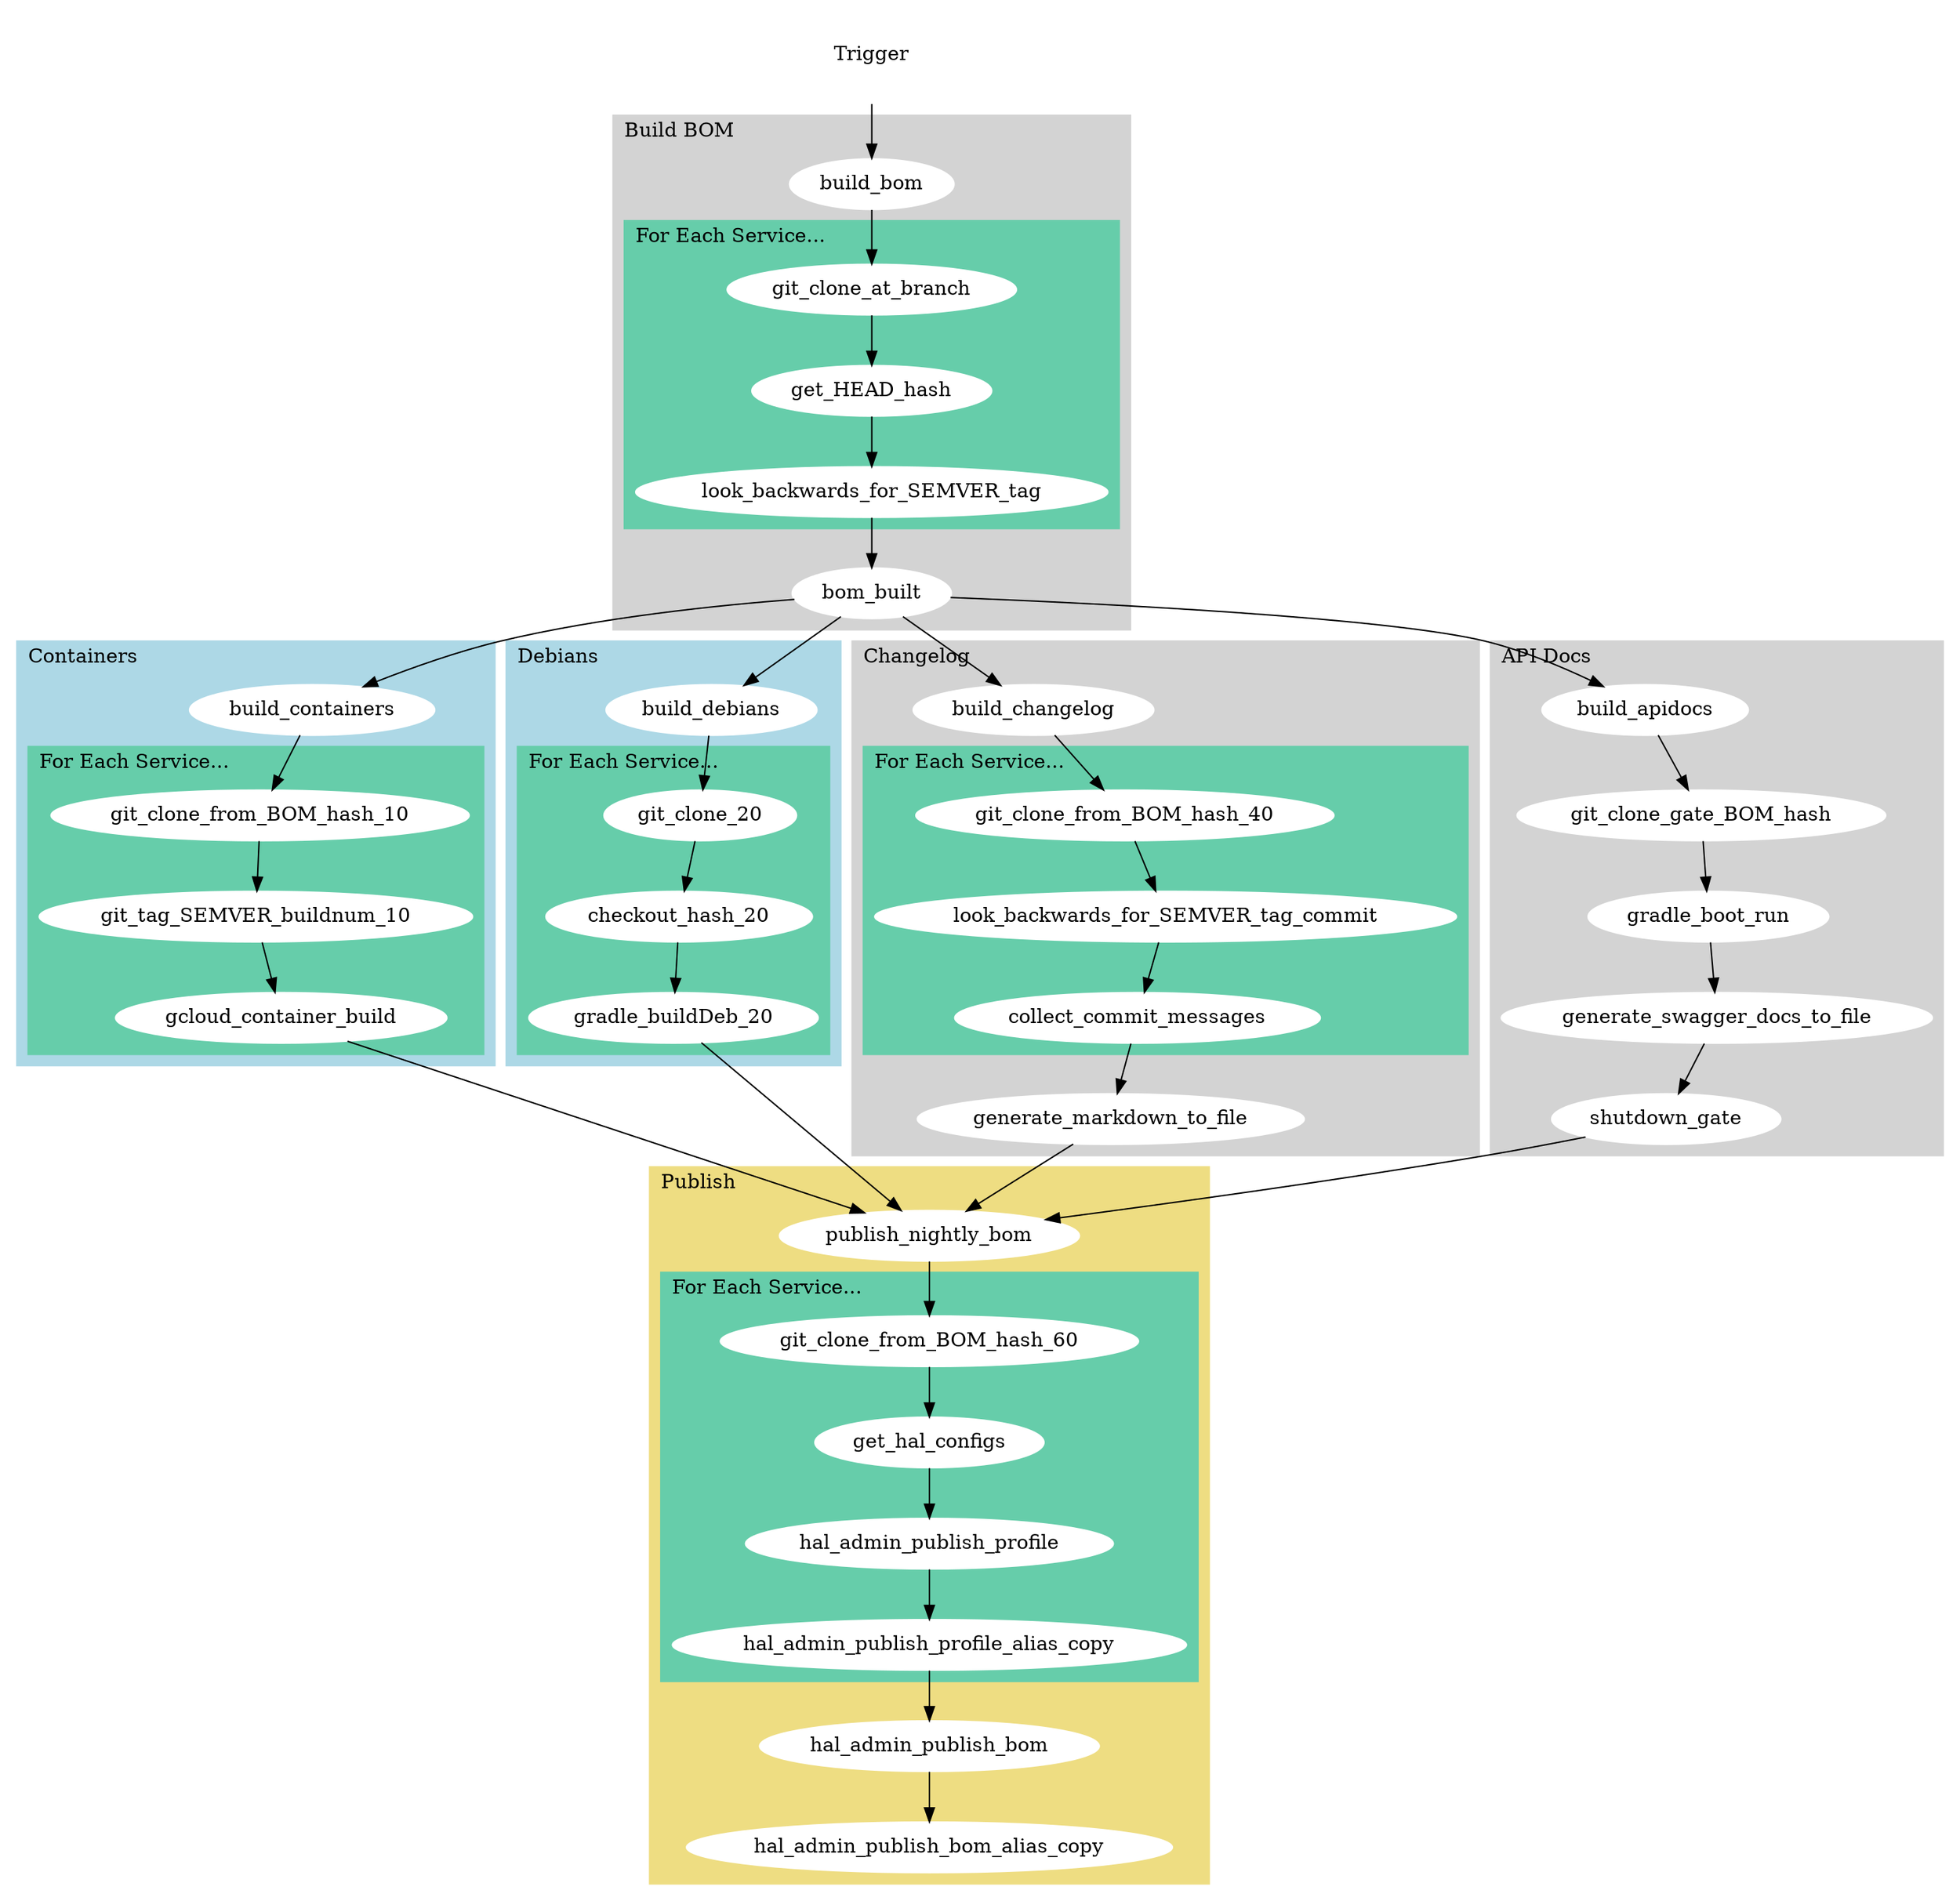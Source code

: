 # http://viz-js.com/
#
# Regen locally with `dot -O -Tpng dev/build_and_publish.dot`

digraph Flow_Build {
    labeljust=l
	style=filled;
	color=lightgrey;
    node [style=filled,color=white];

    Trigger [shape=Msquare];
    Trigger -> build_bom
    bom_built -> build_containers
    bom_built -> build_debians
    bom_built -> build_changelog
    bom_built -> build_apidocs

    subgraph cluster_0 {
        label = "Build BOM"

        build_bom -> git_clone_at_branch;

        subgraph cluster_1 {
		    label = "For Each Service..."
		    style=filled;
		    color=aquamarine3;

    		git_clone_at_branch -> get_HEAD_hash;
    		get_HEAD_hash -> look_backwards_for_SEMVER_tag;
		}
		look_backwards_for_SEMVER_tag -> bom_built
    }

	subgraph cluster_10 {
		label = "Containers";
		color=lightblue;

		build_containers -> git_clone_from_BOM_hash_10;
		subgraph cluster_11 {
		    label = "For Each Service..."
		    color=aquamarine3

    		git_clone_from_BOM_hash_10 -> git_tag_SEMVER_buildnum_10;
    		git_tag_SEMVER_buildnum_10 -> gcloud_container_build
		}
	}
	gcloud_container_build -> publish_nightly_bom;

	subgraph cluster_20 {
		label = "Debians";
		color=lightblue;

		build_debians ->  git_clone_20;
		subgraph cluster_21 {
		    label = "For Each Service..."
		    color=aquamarine3

    		git_clone_20 -> checkout_hash_20;
    		// delete tags
    		checkout_hash_20 -> gradle_buildDeb_20;
		}
	}
	gradle_buildDeb_20 -> publish_nightly_bom;

	subgraph cluster_40 {
		label = "Changelog";

		build_changelog -> git_clone_from_BOM_hash_40;
		subgraph cluster_41 {
		    label = "For Each Service..."
		    color=aquamarine3

    		git_clone_from_BOM_hash_40 -> look_backwards_for_SEMVER_tag_commit;
    		look_backwards_for_SEMVER_tag_commit -> collect_commit_messages;

		}
		collect_commit_messages -> generate_markdown_to_file;
	}
	generate_markdown_to_file -> publish_nightly_bom;

	subgraph cluster_50 {
		label = "API Docs";

		build_apidocs -> git_clone_gate_BOM_hash;
		git_clone_gate_BOM_hash -> gradle_boot_run;
		gradle_boot_run -> generate_swagger_docs_to_file;
		generate_swagger_docs_to_file -> shutdown_gate;
	}
	shutdown_gate -> publish_nightly_bom;

	subgraph cluster_60 {
		label = "Publish";
		color=lightgoldenrod

		publish_nightly_bom -> git_clone_from_BOM_hash_60;

        subgraph cluster_61 {git_clone_from_BOM_hash_60
            label = "For Each Service..."
	        color=aquamarine3

	        git_clone_from_BOM_hash_60 -> get_hal_configs;
	        get_hal_configs -> hal_admin_publish_profile;
	        hal_admin_publish_profile -> hal_admin_publish_profile_alias_copy;
        }

        hal_admin_publish_profile_alias_copy -> hal_admin_publish_bom
        hal_admin_publish_bom -> hal_admin_publish_bom_alias_copy;
	}
}
